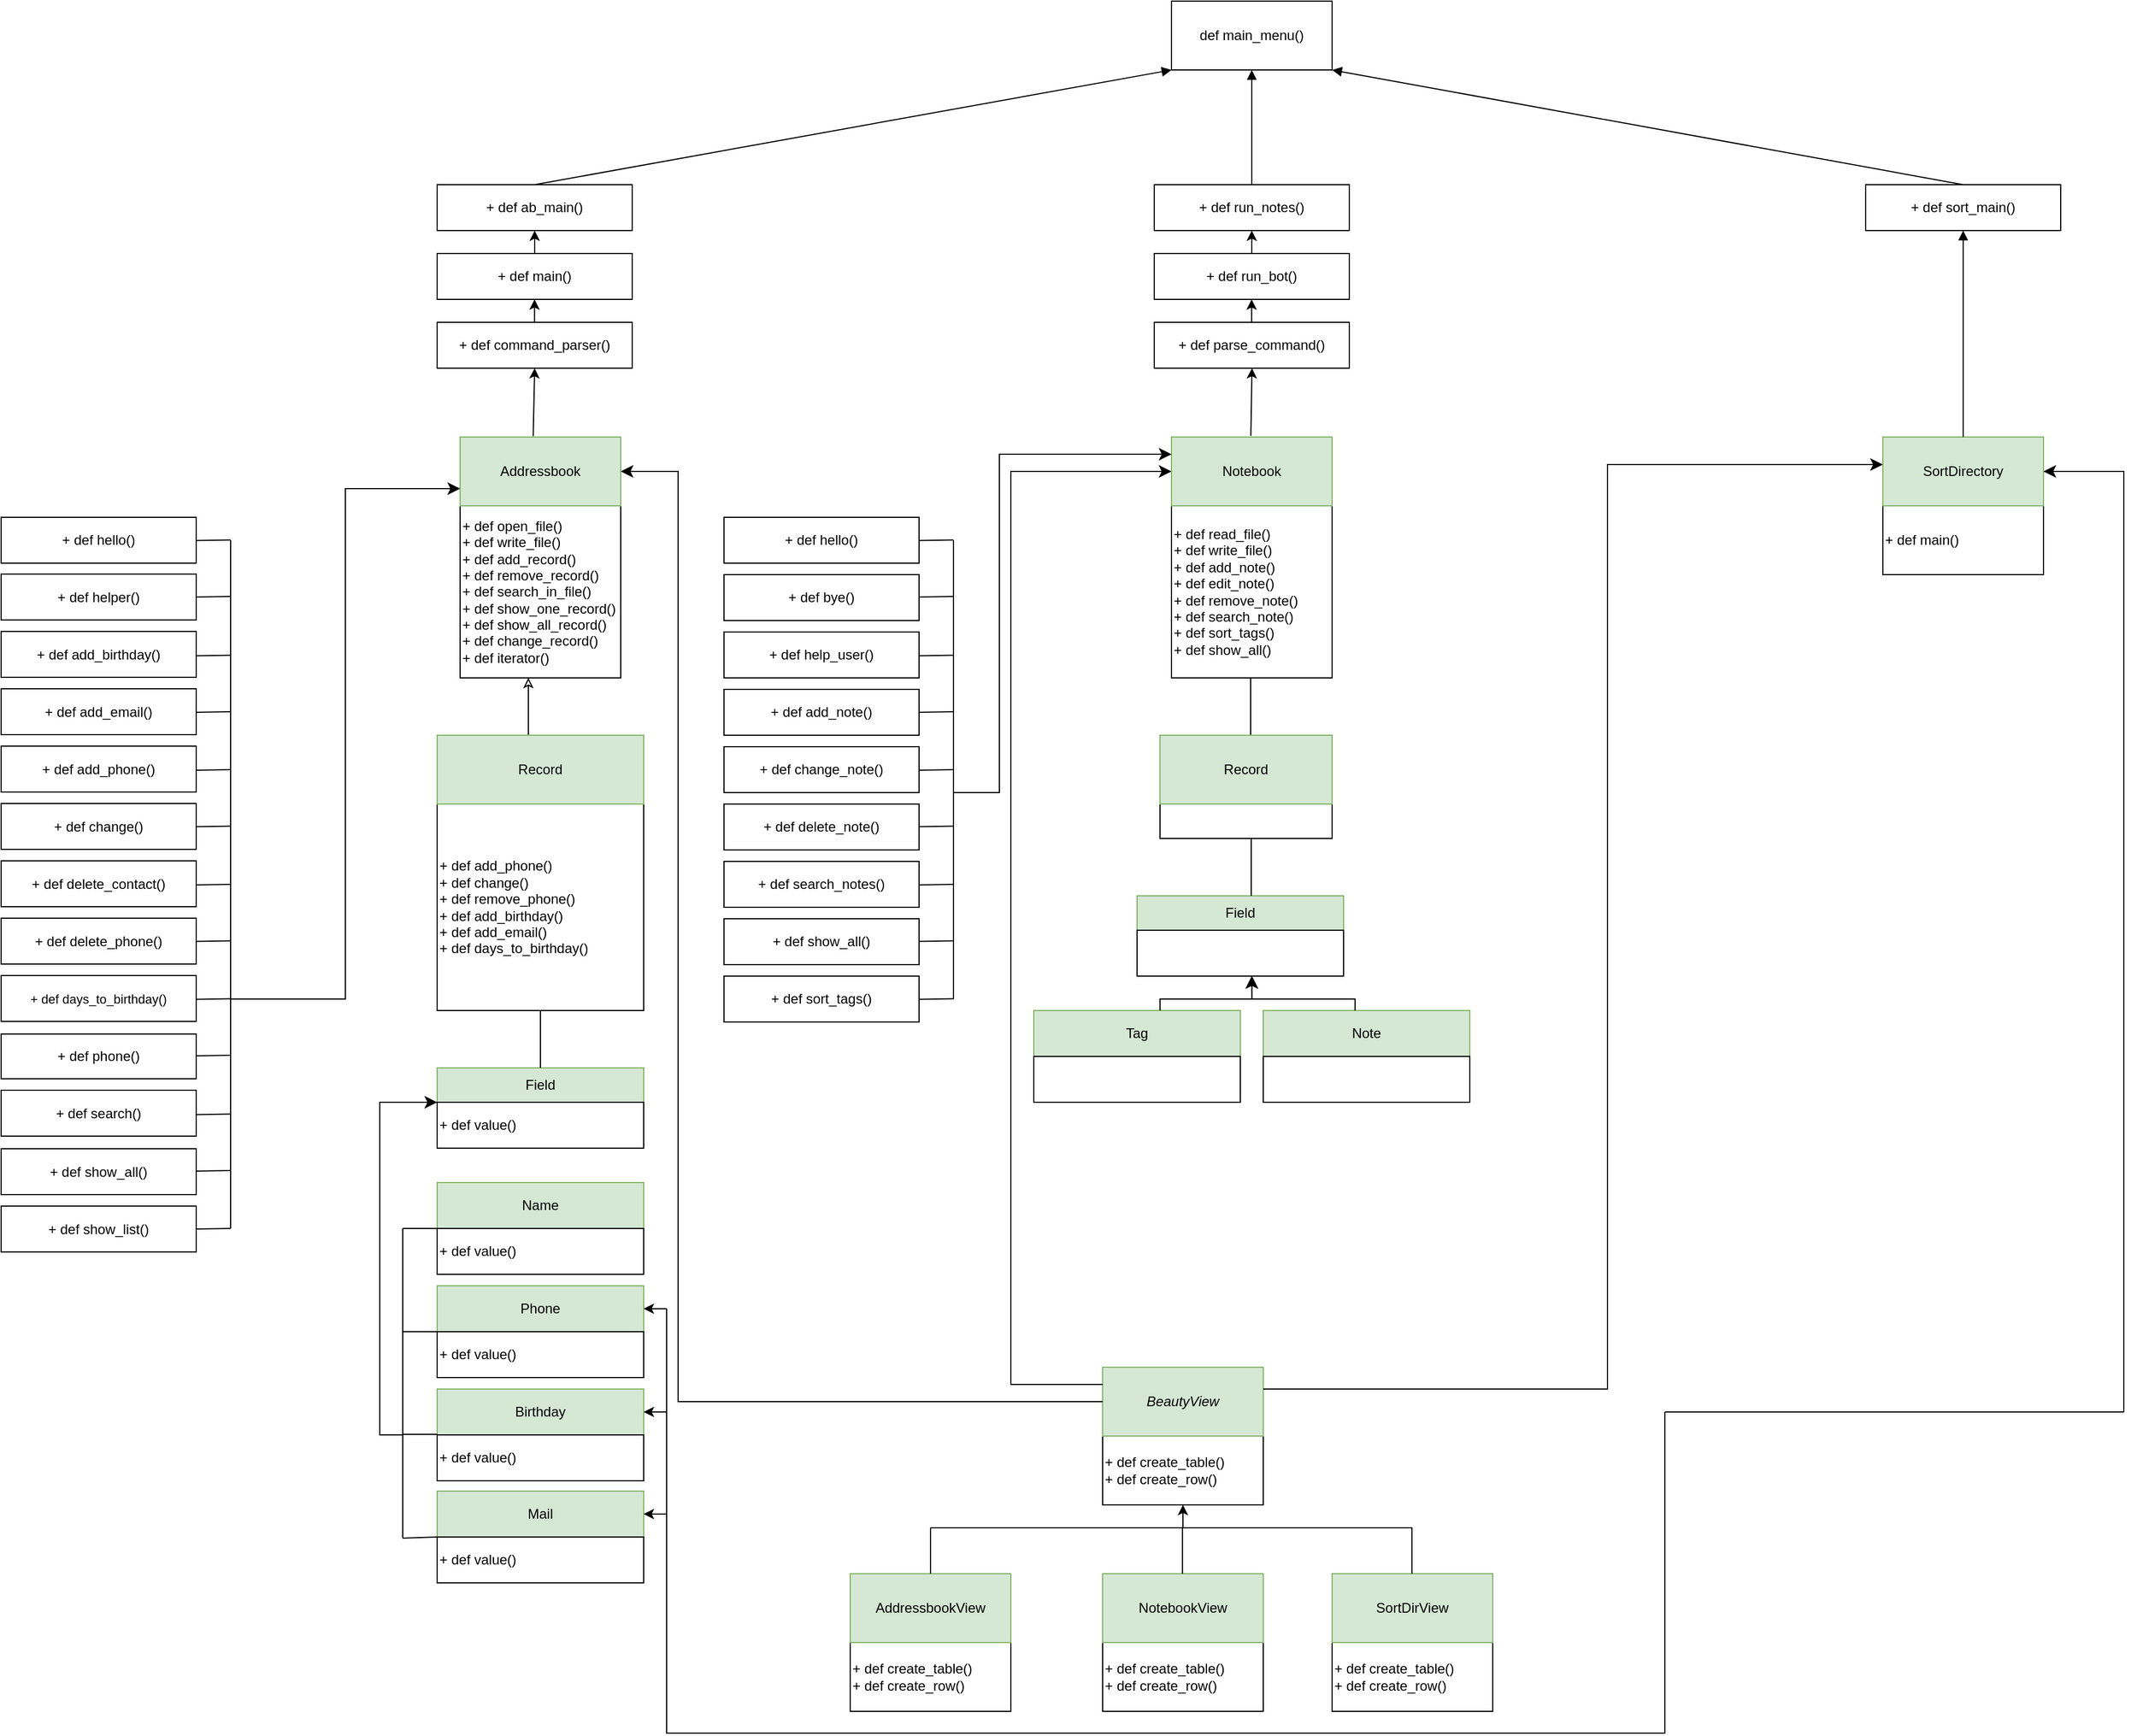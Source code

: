 <mxfile version="20.8.20" type="device"><diagram name="Сторінка-1" id="fbPflJ43z8gaHP_00teh"><mxGraphModel dx="3404" dy="2137" grid="1" gridSize="10" guides="1" tooltips="1" connect="1" arrows="1" fold="1" page="1" pageScale="1" pageWidth="827" pageHeight="1169" math="0" shadow="0"><root><mxCell id="0"/><mxCell id="1" parent="0"/><mxCell id="lOvXd4UFA6wlcub6Zu0B-2" value="+ def open_file()&lt;br&gt;+ def write_file()&lt;br&gt;+ def add_record()&lt;br&gt;+ def remove_record()&lt;br&gt;+ def search_in_file()&lt;br&gt;+ def show_one_record()&lt;br&gt;+ def show_all_record()&lt;br&gt;+ def change_record()&lt;br&gt;+ def iterator()" style="rounded=0;whiteSpace=wrap;html=1;align=left;" parent="1" vertex="1"><mxGeometry x="-620" y="-360" width="140" height="150" as="geometry"/></mxCell><mxCell id="lOvXd4UFA6wlcub6Zu0B-3" value="Field" style="rounded=0;whiteSpace=wrap;html=1;fillColor=#d5e8d4;strokeColor=#82b366;" parent="1" vertex="1"><mxGeometry x="-640" y="130" width="180" height="30" as="geometry"/></mxCell><mxCell id="lOvXd4UFA6wlcub6Zu0B-4" value="+ def value()" style="rounded=0;whiteSpace=wrap;html=1;align=left;" parent="1" vertex="1"><mxGeometry x="-640" y="160" width="180" height="40" as="geometry"/></mxCell><mxCell id="lOvXd4UFA6wlcub6Zu0B-5" value="Name" style="whiteSpace=wrap;html=1;align=center;rounded=0;fillColor=#d5e8d4;strokeColor=#82b366;" parent="1" vertex="1"><mxGeometry x="-640" y="230" width="180" height="40" as="geometry"/></mxCell><mxCell id="lOvXd4UFA6wlcub6Zu0B-6" value="+ def value()" style="rounded=0;whiteSpace=wrap;html=1;align=left;" parent="1" vertex="1"><mxGeometry x="-640" y="270" width="180" height="40" as="geometry"/></mxCell><mxCell id="lOvXd4UFA6wlcub6Zu0B-8" value="Phone" style="whiteSpace=wrap;html=1;align=center;rounded=0;fillColor=#d5e8d4;strokeColor=#82b366;" parent="1" vertex="1"><mxGeometry x="-640" y="320" width="180" height="40" as="geometry"/></mxCell><mxCell id="lOvXd4UFA6wlcub6Zu0B-9" value="+ def value()" style="rounded=0;whiteSpace=wrap;html=1;align=left;" parent="1" vertex="1"><mxGeometry x="-640" y="360" width="180" height="40" as="geometry"/></mxCell><mxCell id="lOvXd4UFA6wlcub6Zu0B-13" value="" style="endArrow=classic;html=1;rounded=0;strokeColor=default;endFill=0;" parent="1" edge="1"><mxGeometry width="50" height="50" relative="1" as="geometry"><mxPoint x="-560.5" y="-160" as="sourcePoint"/><mxPoint x="-560.5" y="-210" as="targetPoint"/></mxGeometry></mxCell><mxCell id="lOvXd4UFA6wlcub6Zu0B-14" value="Record" style="rounded=0;whiteSpace=wrap;html=1;fillColor=#FFFF99;" parent="1" vertex="1"><mxGeometry x="-630" y="-160" width="150" height="60" as="geometry"/></mxCell><mxCell id="lOvXd4UFA6wlcub6Zu0B-15" value="+ def add_phone()&lt;br&gt;+ def change()&lt;br&gt;+ def remove_phone()&lt;br&gt;+ def add_birthday()&lt;br&gt;+ def add_email()&lt;br&gt;+ def days_to_birthday()" style="rounded=0;whiteSpace=wrap;html=1;align=left;" parent="1" vertex="1"><mxGeometry x="-640" y="-100" width="180" height="180" as="geometry"/></mxCell><mxCell id="lOvXd4UFA6wlcub6Zu0B-16" value="Birthday" style="whiteSpace=wrap;html=1;align=center;rounded=0;fillColor=#d5e8d4;strokeColor=#82b366;" parent="1" vertex="1"><mxGeometry x="-640" y="410" width="180" height="40" as="geometry"/></mxCell><mxCell id="lOvXd4UFA6wlcub6Zu0B-17" value="+ def value()" style="rounded=0;whiteSpace=wrap;html=1;align=left;" parent="1" vertex="1"><mxGeometry x="-640" y="450" width="180" height="40" as="geometry"/></mxCell><mxCell id="lOvXd4UFA6wlcub6Zu0B-20" value="Mail" style="whiteSpace=wrap;html=1;align=center;rounded=0;fillColor=#d5e8d4;strokeColor=#82b366;" parent="1" vertex="1"><mxGeometry x="-640" y="499" width="180" height="40" as="geometry"/></mxCell><mxCell id="lOvXd4UFA6wlcub6Zu0B-21" value="+ def value()" style="rounded=0;whiteSpace=wrap;html=1;align=left;" parent="1" vertex="1"><mxGeometry x="-640" y="539" width="180" height="40" as="geometry"/></mxCell><mxCell id="lOvXd4UFA6wlcub6Zu0B-30" value="" style="endArrow=none;html=1;rounded=0;strokeColor=default;entryX=0.5;entryY=1;entryDx=0;entryDy=0;exitX=0.5;exitY=0;exitDx=0;exitDy=0;exitPerimeter=0;" parent="1" source="lOvXd4UFA6wlcub6Zu0B-3" target="lOvXd4UFA6wlcub6Zu0B-15" edge="1"><mxGeometry width="50" height="50" relative="1" as="geometry"><mxPoint x="-560" y="130" as="sourcePoint"/><mxPoint x="-560" y="80" as="targetPoint"/></mxGeometry></mxCell><mxCell id="lOvXd4UFA6wlcub6Zu0B-31" value="Notebook" style="rounded=0;whiteSpace=wrap;html=1;fillColor=#FFFF99;" parent="1" vertex="1"><mxGeometry y="-420" width="140" height="60" as="geometry"/></mxCell><mxCell id="lOvXd4UFA6wlcub6Zu0B-32" value="+ def read_file()&lt;br&gt;+ def write_file()&lt;br&gt;+ def add_note()&lt;br&gt;+ def edit_note()&lt;br&gt;+ def remove_note()&lt;br&gt;+ def search_note()&lt;br&gt;+ def sort_tags()&lt;br&gt;+ def show_all()" style="rounded=0;whiteSpace=wrap;html=1;align=left;" parent="1" vertex="1"><mxGeometry y="-360" width="140" height="150" as="geometry"/></mxCell><mxCell id="lOvXd4UFA6wlcub6Zu0B-33" value="Field" style="rounded=0;whiteSpace=wrap;html=1;fillColor=#d5e8d4;strokeColor=#82b366;" parent="1" vertex="1"><mxGeometry x="-30" y="-20" width="180" height="30" as="geometry"/></mxCell><mxCell id="lOvXd4UFA6wlcub6Zu0B-34" value="" style="rounded=0;whiteSpace=wrap;html=1;align=left;" parent="1" vertex="1"><mxGeometry x="-30" y="10" width="180" height="40" as="geometry"/></mxCell><mxCell id="lOvXd4UFA6wlcub6Zu0B-35" value="Tag" style="whiteSpace=wrap;html=1;align=center;rounded=0;fillColor=#d5e8d4;strokeColor=#82b366;" parent="1" vertex="1"><mxGeometry x="-120" y="80" width="180" height="40" as="geometry"/></mxCell><mxCell id="lOvXd4UFA6wlcub6Zu0B-36" value="" style="rounded=0;whiteSpace=wrap;html=1;align=left;" parent="1" vertex="1"><mxGeometry x="-120" y="120" width="180" height="40" as="geometry"/></mxCell><mxCell id="lOvXd4UFA6wlcub6Zu0B-37" value="Note" style="whiteSpace=wrap;html=1;align=center;rounded=0;fillColor=#d5e8d4;strokeColor=#82b366;" parent="1" vertex="1"><mxGeometry x="80" y="80" width="180" height="40" as="geometry"/></mxCell><mxCell id="lOvXd4UFA6wlcub6Zu0B-38" value="" style="rounded=0;whiteSpace=wrap;html=1;align=left;" parent="1" vertex="1"><mxGeometry x="80" y="120" width="180" height="40" as="geometry"/></mxCell><mxCell id="lOvXd4UFA6wlcub6Zu0B-39" value="" style="endArrow=none;html=1;rounded=0;strokeColor=default;" parent="1" edge="1"><mxGeometry width="50" height="50" relative="1" as="geometry"><mxPoint x="69" y="-160" as="sourcePoint"/><mxPoint x="69" y="-210" as="targetPoint"/></mxGeometry></mxCell><mxCell id="lOvXd4UFA6wlcub6Zu0B-40" value="Record" style="rounded=0;whiteSpace=wrap;html=1;fillColor=#FFFF99;" parent="1" vertex="1"><mxGeometry x="-10" y="-160" width="150" height="60" as="geometry"/></mxCell><mxCell id="lOvXd4UFA6wlcub6Zu0B-41" value="" style="rounded=0;whiteSpace=wrap;html=1;align=left;" parent="1" vertex="1"><mxGeometry x="-10" y="-100" width="150" height="30" as="geometry"/></mxCell><mxCell id="lOvXd4UFA6wlcub6Zu0B-53" value="" style="endArrow=none;html=1;rounded=0;strokeColor=default;" parent="1" edge="1"><mxGeometry width="50" height="50" relative="1" as="geometry"><mxPoint x="69.5" y="-20" as="sourcePoint"/><mxPoint x="69.5" y="-70" as="targetPoint"/></mxGeometry></mxCell><mxCell id="AUsdG49h1AJNqMzmpS4j-1" value="SortDirectory" style="rounded=0;whiteSpace=wrap;html=1;fillColor=#FFFF99;" parent="1" vertex="1"><mxGeometry x="620" y="-420" width="140" height="60" as="geometry"/></mxCell><mxCell id="AUsdG49h1AJNqMzmpS4j-2" value="+ def main()" style="rounded=0;whiteSpace=wrap;html=1;align=left;" parent="1" vertex="1"><mxGeometry x="620" y="-360" width="140" height="60" as="geometry"/></mxCell><mxCell id="AUsdG49h1AJNqMzmpS4j-16" value="" style="endArrow=none;html=1;rounded=0;strokeColor=default;" parent="1" edge="1"><mxGeometry width="50" height="50" relative="1" as="geometry"><mxPoint x="-670" y="160" as="sourcePoint"/><mxPoint x="-640" y="160" as="targetPoint"/></mxGeometry></mxCell><mxCell id="AUsdG49h1AJNqMzmpS4j-17" value="" style="endArrow=none;html=1;rounded=0;strokeColor=default;" parent="1" edge="1"><mxGeometry width="50" height="50" relative="1" as="geometry"><mxPoint x="-670" y="270" as="sourcePoint"/><mxPoint x="-640" y="270" as="targetPoint"/></mxGeometry></mxCell><mxCell id="AUsdG49h1AJNqMzmpS4j-18" value="" style="endArrow=none;html=1;rounded=0;strokeColor=default;" parent="1" edge="1"><mxGeometry width="50" height="50" relative="1" as="geometry"><mxPoint x="-670" y="360" as="sourcePoint"/><mxPoint x="-640" y="360" as="targetPoint"/></mxGeometry></mxCell><mxCell id="AUsdG49h1AJNqMzmpS4j-19" value="" style="endArrow=none;html=1;rounded=0;strokeColor=default;" parent="1" edge="1"><mxGeometry width="50" height="50" relative="1" as="geometry"><mxPoint x="-670" y="449.49" as="sourcePoint"/><mxPoint x="-640" y="449.49" as="targetPoint"/></mxGeometry></mxCell><mxCell id="AUsdG49h1AJNqMzmpS4j-21" value="" style="endArrow=none;html=1;rounded=0;strokeColor=default;entryX=0;entryY=0;entryDx=0;entryDy=0;" parent="1" edge="1" target="lOvXd4UFA6wlcub6Zu0B-21"><mxGeometry width="50" height="50" relative="1" as="geometry"><mxPoint x="-670" y="540" as="sourcePoint"/><mxPoint x="-640" y="628.49" as="targetPoint"/></mxGeometry></mxCell><mxCell id="AUsdG49h1AJNqMzmpS4j-23" value="" style="edgeStyle=elbowEdgeStyle;elbow=horizontal;endArrow=classic;html=1;curved=0;rounded=0;endSize=8;startSize=8;strokeColor=default;" parent="1" edge="1"><mxGeometry width="50" height="50" relative="1" as="geometry"><mxPoint x="-670" y="450" as="sourcePoint"/><mxPoint x="-640" y="160" as="targetPoint"/><Array as="points"><mxPoint x="-690" y="280"/></Array></mxGeometry></mxCell><mxCell id="AUsdG49h1AJNqMzmpS4j-24" value="" style="edgeStyle=elbowEdgeStyle;elbow=vertical;endArrow=classic;html=1;curved=0;rounded=0;endSize=8;startSize=8;strokeColor=default;entryX=0.556;entryY=0.995;entryDx=0;entryDy=0;entryPerimeter=0;" parent="1" target="lOvXd4UFA6wlcub6Zu0B-34" edge="1"><mxGeometry width="50" height="50" relative="1" as="geometry"><mxPoint x="-10" y="80" as="sourcePoint"/><mxPoint x="65" y="50" as="targetPoint"/><Array as="points"><mxPoint x="20" y="70"/></Array></mxGeometry></mxCell><mxCell id="AUsdG49h1AJNqMzmpS4j-26" value="" style="edgeStyle=elbowEdgeStyle;elbow=vertical;endArrow=classic;html=1;curved=0;rounded=0;endSize=8;startSize=8;strokeColor=default;entryX=0.556;entryY=1;entryDx=0;entryDy=0;entryPerimeter=0;" parent="1" target="lOvXd4UFA6wlcub6Zu0B-34" edge="1"><mxGeometry width="50" height="50" relative="1" as="geometry"><mxPoint x="160" y="80" as="sourcePoint"/><mxPoint x="70" y="60" as="targetPoint"/><Array as="points"><mxPoint x="24" y="70"/></Array></mxGeometry></mxCell><mxCell id="VB_nqWDJQI1u2BIPwfFO-1" value="def main_menu()" style="rounded=0;whiteSpace=wrap;html=1;" parent="1" vertex="1"><mxGeometry y="-800" width="140" height="60" as="geometry"/></mxCell><mxCell id="VB_nqWDJQI1u2BIPwfFO-35" value="Addressbook" style="rounded=0;whiteSpace=wrap;html=1;fillColor=#d5e8d4;strokeColor=#82b366;" parent="1" vertex="1"><mxGeometry x="-620" y="-420" width="140" height="60" as="geometry"/></mxCell><mxCell id="VB_nqWDJQI1u2BIPwfFO-36" value="Notebook" style="rounded=0;whiteSpace=wrap;html=1;fillColor=#d5e8d4;strokeColor=#82b366;" parent="1" vertex="1"><mxGeometry y="-420" width="140" height="60" as="geometry"/></mxCell><mxCell id="VB_nqWDJQI1u2BIPwfFO-37" value="SortDirectory" style="rounded=0;whiteSpace=wrap;html=1;fillColor=#d5e8d4;strokeColor=#82b366;" parent="1" vertex="1"><mxGeometry x="620" y="-420" width="140" height="60" as="geometry"/></mxCell><mxCell id="VB_nqWDJQI1u2BIPwfFO-38" value="Record" style="rounded=0;whiteSpace=wrap;html=1;fillColor=#d5e8d4;strokeColor=#82b366;" parent="1" vertex="1"><mxGeometry x="-10" y="-160" width="150" height="60" as="geometry"/></mxCell><mxCell id="VB_nqWDJQI1u2BIPwfFO-39" value="Record" style="rounded=0;whiteSpace=wrap;html=1;fillColor=#d5e8d4;strokeColor=#82b366;" parent="1" vertex="1"><mxGeometry x="-640" y="-160" width="180" height="60" as="geometry"/></mxCell><mxCell id="VB_nqWDJQI1u2BIPwfFO-41" value="+ def hello()" style="rounded=0;whiteSpace=wrap;html=1;fillColor=#FFFFFF;" parent="1" vertex="1"><mxGeometry x="-1020" y="-350" width="170" height="40" as="geometry"/></mxCell><mxCell id="VB_nqWDJQI1u2BIPwfFO-43" value="+ def helper()" style="rounded=0;whiteSpace=wrap;html=1;fillColor=#FFFFFF;" parent="1" vertex="1"><mxGeometry x="-1020" y="-300.5" width="170" height="40" as="geometry"/></mxCell><mxCell id="VB_nqWDJQI1u2BIPwfFO-44" value="+ def add_birthday()" style="rounded=0;whiteSpace=wrap;html=1;fillColor=#FFFFFF;" parent="1" vertex="1"><mxGeometry x="-1020" y="-250.5" width="170" height="40" as="geometry"/></mxCell><mxCell id="VB_nqWDJQI1u2BIPwfFO-45" value="+ def add_email()" style="rounded=0;whiteSpace=wrap;html=1;fillColor=#FFFFFF;" parent="1" vertex="1"><mxGeometry x="-1020" y="-200.5" width="170" height="40" as="geometry"/></mxCell><mxCell id="VB_nqWDJQI1u2BIPwfFO-48" value="+ def add_phone()" style="rounded=0;whiteSpace=wrap;html=1;fillColor=#FFFFFF;" parent="1" vertex="1"><mxGeometry x="-1020" y="-150.5" width="170" height="40" as="geometry"/></mxCell><mxCell id="VB_nqWDJQI1u2BIPwfFO-49" value="+ def change()" style="rounded=0;whiteSpace=wrap;html=1;fillColor=#FFFFFF;" parent="1" vertex="1"><mxGeometry x="-1020" y="-100.5" width="170" height="40" as="geometry"/></mxCell><mxCell id="VB_nqWDJQI1u2BIPwfFO-54" value="+ def delete_contact()" style="rounded=0;whiteSpace=wrap;html=1;fillColor=#FFFFFF;" parent="1" vertex="1"><mxGeometry x="-1020" y="-50.5" width="170" height="40" as="geometry"/></mxCell><mxCell id="VB_nqWDJQI1u2BIPwfFO-55" value="+ def delete_phone()" style="rounded=0;whiteSpace=wrap;html=1;fillColor=#FFFFFF;" parent="1" vertex="1"><mxGeometry x="-1020" y="-0.5" width="170" height="40" as="geometry"/></mxCell><mxCell id="VB_nqWDJQI1u2BIPwfFO-56" value="&lt;font style=&quot;font-size: 11px;&quot;&gt;+ def days_to_birthday()&lt;/font&gt;" style="rounded=0;whiteSpace=wrap;html=1;fillColor=#FFFFFF;" parent="1" vertex="1"><mxGeometry x="-1020" y="49.5" width="170" height="40" as="geometry"/></mxCell><mxCell id="VB_nqWDJQI1u2BIPwfFO-57" value="+ def phone()" style="rounded=0;whiteSpace=wrap;html=1;fillColor=#FFFFFF;" parent="1" vertex="1"><mxGeometry x="-1020" y="100.5" width="170" height="39" as="geometry"/></mxCell><mxCell id="VB_nqWDJQI1u2BIPwfFO-58" value="+ def search()" style="rounded=0;whiteSpace=wrap;html=1;fillColor=#FFFFFF;" parent="1" vertex="1"><mxGeometry x="-1020" y="149.5" width="170" height="40" as="geometry"/></mxCell><mxCell id="VB_nqWDJQI1u2BIPwfFO-59" value="+ def show_all()" style="rounded=0;whiteSpace=wrap;html=1;fillColor=#FFFFFF;" parent="1" vertex="1"><mxGeometry x="-1020" y="200.5" width="170" height="40" as="geometry"/></mxCell><mxCell id="VB_nqWDJQI1u2BIPwfFO-60" value="+ def show_list()" style="rounded=0;whiteSpace=wrap;html=1;fillColor=#FFFFFF;" parent="1" vertex="1"><mxGeometry x="-1020" y="250.5" width="170" height="40" as="geometry"/></mxCell><mxCell id="VB_nqWDJQI1u2BIPwfFO-62" value="+ def command_parser()" style="rounded=0;whiteSpace=wrap;html=1;fillColor=#FFFFFF;" parent="1" vertex="1"><mxGeometry x="-640" y="-520" width="170" height="40" as="geometry"/></mxCell><mxCell id="VB_nqWDJQI1u2BIPwfFO-63" value="+ def main()" style="rounded=0;whiteSpace=wrap;html=1;fillColor=#FFFFFF;" parent="1" vertex="1"><mxGeometry x="-640" y="-580" width="170" height="40" as="geometry"/></mxCell><mxCell id="VB_nqWDJQI1u2BIPwfFO-64" value="+ def ab_main()" style="rounded=0;whiteSpace=wrap;html=1;fillColor=#FFFFFF;" parent="1" vertex="1"><mxGeometry x="-640" y="-640" width="170" height="40" as="geometry"/></mxCell><mxCell id="VB_nqWDJQI1u2BIPwfFO-85" value="" style="endArrow=classic;html=1;rounded=0;entryX=0.5;entryY=1;entryDx=0;entryDy=0;" parent="1" source="VB_nqWDJQI1u2BIPwfFO-63" target="VB_nqWDJQI1u2BIPwfFO-64" edge="1"><mxGeometry width="50" height="50" relative="1" as="geometry"><mxPoint x="-420" y="-360" as="sourcePoint"/><mxPoint x="-370" y="-410" as="targetPoint"/></mxGeometry></mxCell><mxCell id="VB_nqWDJQI1u2BIPwfFO-86" value="" style="endArrow=classic;html=1;rounded=0;entryX=0.5;entryY=1;entryDx=0;entryDy=0;" parent="1" edge="1"><mxGeometry width="50" height="50" relative="1" as="geometry"><mxPoint x="-555.13" y="-520" as="sourcePoint"/><mxPoint x="-555.13" y="-540" as="targetPoint"/></mxGeometry></mxCell><mxCell id="VB_nqWDJQI1u2BIPwfFO-89" value="" style="endArrow=classic;html=1;rounded=0;entryX=0.5;entryY=1;entryDx=0;entryDy=0;exitX=0.455;exitY=-0.013;exitDx=0;exitDy=0;exitPerimeter=0;" parent="1" source="VB_nqWDJQI1u2BIPwfFO-35" target="VB_nqWDJQI1u2BIPwfFO-62" edge="1"><mxGeometry width="50" height="50" relative="1" as="geometry"><mxPoint x="-700" y="-300" as="sourcePoint"/><mxPoint x="-650" y="-350" as="targetPoint"/></mxGeometry></mxCell><mxCell id="VB_nqWDJQI1u2BIPwfFO-92" value="" style="endArrow=none;html=1;rounded=0;endFill=0;" parent="1" edge="1"><mxGeometry width="50" height="50" relative="1" as="geometry"><mxPoint x="-850" y="270.45" as="sourcePoint"/><mxPoint x="-820" y="269.95" as="targetPoint"/></mxGeometry></mxCell><mxCell id="VB_nqWDJQI1u2BIPwfFO-93" value="" style="endArrow=none;html=1;rounded=0;endFill=0;" parent="1" edge="1"><mxGeometry width="50" height="50" relative="1" as="geometry"><mxPoint x="-850" y="219.94" as="sourcePoint"/><mxPoint x="-820" y="219.44" as="targetPoint"/></mxGeometry></mxCell><mxCell id="VB_nqWDJQI1u2BIPwfFO-94" value="" style="endArrow=none;html=1;rounded=0;endFill=0;" parent="1" edge="1"><mxGeometry width="50" height="50" relative="1" as="geometry"><mxPoint x="-850" y="170.7" as="sourcePoint"/><mxPoint x="-820" y="170.2" as="targetPoint"/></mxGeometry></mxCell><mxCell id="VB_nqWDJQI1u2BIPwfFO-95" value="" style="endArrow=none;html=1;rounded=0;endFill=0;" parent="1" edge="1"><mxGeometry width="50" height="50" relative="1" as="geometry"><mxPoint x="-850" y="119.44" as="sourcePoint"/><mxPoint x="-820" y="118.94" as="targetPoint"/></mxGeometry></mxCell><mxCell id="VB_nqWDJQI1u2BIPwfFO-96" value="" style="endArrow=none;html=1;rounded=0;endFill=0;" parent="1" edge="1"><mxGeometry width="50" height="50" relative="1" as="geometry"><mxPoint x="-850" y="70.2" as="sourcePoint"/><mxPoint x="-820" y="69.7" as="targetPoint"/></mxGeometry></mxCell><mxCell id="VB_nqWDJQI1u2BIPwfFO-97" value="" style="endArrow=none;html=1;rounded=0;endFill=0;" parent="1" edge="1"><mxGeometry width="50" height="50" relative="1" as="geometry"><mxPoint x="-850" y="19.69" as="sourcePoint"/><mxPoint x="-820" y="19.19" as="targetPoint"/></mxGeometry></mxCell><mxCell id="VB_nqWDJQI1u2BIPwfFO-98" value="" style="endArrow=none;html=1;rounded=0;endFill=0;" parent="1" edge="1"><mxGeometry width="50" height="50" relative="1" as="geometry"><mxPoint x="-850" y="-29.55" as="sourcePoint"/><mxPoint x="-820" y="-30.05" as="targetPoint"/></mxGeometry></mxCell><mxCell id="VB_nqWDJQI1u2BIPwfFO-99" value="" style="endArrow=none;html=1;rounded=0;endFill=0;" parent="1" edge="1"><mxGeometry width="50" height="50" relative="1" as="geometry"><mxPoint x="-850" y="-80.31" as="sourcePoint"/><mxPoint x="-820" y="-80.81" as="targetPoint"/></mxGeometry></mxCell><mxCell id="VB_nqWDJQI1u2BIPwfFO-100" value="" style="endArrow=none;html=1;rounded=0;endFill=0;" parent="1" edge="1"><mxGeometry width="50" height="50" relative="1" as="geometry"><mxPoint x="-850" y="-129.55" as="sourcePoint"/><mxPoint x="-820" y="-130.05" as="targetPoint"/></mxGeometry></mxCell><mxCell id="VB_nqWDJQI1u2BIPwfFO-101" value="" style="endArrow=none;html=1;rounded=0;endFill=0;" parent="1" edge="1"><mxGeometry width="50" height="50" relative="1" as="geometry"><mxPoint x="-850" y="-180.06" as="sourcePoint"/><mxPoint x="-820" y="-180.56" as="targetPoint"/></mxGeometry></mxCell><mxCell id="VB_nqWDJQI1u2BIPwfFO-102" value="" style="endArrow=none;html=1;rounded=0;endFill=0;" parent="1" edge="1"><mxGeometry width="50" height="50" relative="1" as="geometry"><mxPoint x="-850" y="-229.3" as="sourcePoint"/><mxPoint x="-820" y="-229.8" as="targetPoint"/></mxGeometry></mxCell><mxCell id="VB_nqWDJQI1u2BIPwfFO-103" value="" style="endArrow=none;html=1;rounded=0;endFill=0;" parent="1" edge="1"><mxGeometry width="50" height="50" relative="1" as="geometry"><mxPoint x="-850" y="-280.56" as="sourcePoint"/><mxPoint x="-820" y="-281.06" as="targetPoint"/></mxGeometry></mxCell><mxCell id="VB_nqWDJQI1u2BIPwfFO-104" value="" style="endArrow=none;html=1;rounded=0;endFill=0;" parent="1" edge="1"><mxGeometry width="50" height="50" relative="1" as="geometry"><mxPoint x="-850" y="-329.8" as="sourcePoint"/><mxPoint x="-820" y="-330.3" as="targetPoint"/></mxGeometry></mxCell><mxCell id="VB_nqWDJQI1u2BIPwfFO-112" value="" style="edgeStyle=elbowEdgeStyle;elbow=horizontal;endArrow=classic;html=1;curved=0;rounded=0;endSize=8;startSize=8;entryX=0;entryY=0.75;entryDx=0;entryDy=0;" parent="1" target="VB_nqWDJQI1u2BIPwfFO-35" edge="1"><mxGeometry width="50" height="50" relative="1" as="geometry"><mxPoint x="-820" y="70" as="sourcePoint"/><mxPoint x="-690" y="-180" as="targetPoint"/></mxGeometry></mxCell><mxCell id="VB_nqWDJQI1u2BIPwfFO-114" value="" style="endArrow=block;html=1;rounded=0;entryX=0;entryY=1;entryDx=0;entryDy=0;exitX=0.5;exitY=0;exitDx=0;exitDy=0;endFill=1;" parent="1" source="VB_nqWDJQI1u2BIPwfFO-64" target="VB_nqWDJQI1u2BIPwfFO-1" edge="1"><mxGeometry width="50" height="50" relative="1" as="geometry"><mxPoint x="-800" y="-530" as="sourcePoint"/><mxPoint x="-750" y="-580" as="targetPoint"/></mxGeometry></mxCell><mxCell id="VB_nqWDJQI1u2BIPwfFO-115" value="+ def parse_command()" style="rounded=0;whiteSpace=wrap;html=1;fillColor=#FFFFFF;" parent="1" vertex="1"><mxGeometry x="-15" y="-520" width="170" height="40" as="geometry"/></mxCell><mxCell id="VB_nqWDJQI1u2BIPwfFO-116" value="+ def run_bot()" style="rounded=0;whiteSpace=wrap;html=1;fillColor=#FFFFFF;" parent="1" vertex="1"><mxGeometry x="-15" y="-580" width="170" height="40" as="geometry"/></mxCell><mxCell id="VB_nqWDJQI1u2BIPwfFO-117" value="+ def run_notes()" style="rounded=0;whiteSpace=wrap;html=1;fillColor=#FFFFFF;" parent="1" vertex="1"><mxGeometry x="-15" y="-640" width="170" height="40" as="geometry"/></mxCell><mxCell id="VB_nqWDJQI1u2BIPwfFO-118" value="" style="endArrow=classic;html=1;rounded=0;entryX=0.5;entryY=1;entryDx=0;entryDy=0;" parent="1" source="VB_nqWDJQI1u2BIPwfFO-116" target="VB_nqWDJQI1u2BIPwfFO-117" edge="1"><mxGeometry width="50" height="50" relative="1" as="geometry"><mxPoint x="205" y="-360" as="sourcePoint"/><mxPoint x="255" y="-410" as="targetPoint"/></mxGeometry></mxCell><mxCell id="VB_nqWDJQI1u2BIPwfFO-119" value="" style="endArrow=classic;html=1;rounded=0;entryX=0.5;entryY=1;entryDx=0;entryDy=0;" parent="1" edge="1"><mxGeometry width="50" height="50" relative="1" as="geometry"><mxPoint x="69.87" y="-520" as="sourcePoint"/><mxPoint x="69.87" y="-540" as="targetPoint"/></mxGeometry></mxCell><mxCell id="VB_nqWDJQI1u2BIPwfFO-120" value="" style="endArrow=classic;html=1;rounded=0;entryX=0.5;entryY=1;entryDx=0;entryDy=0;exitX=0.455;exitY=-0.013;exitDx=0;exitDy=0;exitPerimeter=0;" parent="1" edge="1"><mxGeometry width="50" height="50" relative="1" as="geometry"><mxPoint x="69.17" y="-421" as="sourcePoint"/><mxPoint x="70.17" y="-480" as="targetPoint"/></mxGeometry></mxCell><mxCell id="VB_nqWDJQI1u2BIPwfFO-121" value="+ def hello()" style="rounded=0;whiteSpace=wrap;html=1;fillColor=#FFFFFF;" parent="1" vertex="1"><mxGeometry x="-390" y="-350" width="170" height="40" as="geometry"/></mxCell><mxCell id="VB_nqWDJQI1u2BIPwfFO-122" value="+ def bye()" style="rounded=0;whiteSpace=wrap;html=1;fillColor=#FFFFFF;" parent="1" vertex="1"><mxGeometry x="-390" y="-300" width="170" height="40" as="geometry"/></mxCell><mxCell id="VB_nqWDJQI1u2BIPwfFO-123" value="+ def help_user()" style="rounded=0;whiteSpace=wrap;html=1;fillColor=#FFFFFF;" parent="1" vertex="1"><mxGeometry x="-390" y="-250" width="170" height="40" as="geometry"/></mxCell><mxCell id="VB_nqWDJQI1u2BIPwfFO-124" value="+ def add_note()" style="rounded=0;whiteSpace=wrap;html=1;fillColor=#FFFFFF;" parent="1" vertex="1"><mxGeometry x="-390" y="-200" width="170" height="40" as="geometry"/></mxCell><mxCell id="VB_nqWDJQI1u2BIPwfFO-125" value="+ def change_note()" style="rounded=0;whiteSpace=wrap;html=1;fillColor=#FFFFFF;" parent="1" vertex="1"><mxGeometry x="-390" y="-150" width="170" height="40" as="geometry"/></mxCell><mxCell id="VB_nqWDJQI1u2BIPwfFO-126" value="+ def delete_note()" style="rounded=0;whiteSpace=wrap;html=1;fillColor=#FFFFFF;" parent="1" vertex="1"><mxGeometry x="-390" y="-100" width="170" height="40" as="geometry"/></mxCell><mxCell id="VB_nqWDJQI1u2BIPwfFO-127" value="+ def search_notes()" style="rounded=0;whiteSpace=wrap;html=1;fillColor=#FFFFFF;" parent="1" vertex="1"><mxGeometry x="-390" y="-50" width="170" height="40" as="geometry"/></mxCell><mxCell id="VB_nqWDJQI1u2BIPwfFO-128" value="+ def show_all()" style="rounded=0;whiteSpace=wrap;html=1;fillColor=#FFFFFF;" parent="1" vertex="1"><mxGeometry x="-390" width="170" height="40" as="geometry"/></mxCell><mxCell id="VB_nqWDJQI1u2BIPwfFO-129" value="+ def sort_tags()" style="rounded=0;whiteSpace=wrap;html=1;fillColor=#FFFFFF;" parent="1" vertex="1"><mxGeometry x="-390" y="50" width="170" height="40" as="geometry"/></mxCell><mxCell id="VB_nqWDJQI1u2BIPwfFO-147" value="" style="endArrow=none;html=1;rounded=0;endFill=0;" parent="1" edge="1"><mxGeometry width="50" height="50" relative="1" as="geometry"><mxPoint x="-220" y="70.2" as="sourcePoint"/><mxPoint x="-190" y="69.7" as="targetPoint"/></mxGeometry></mxCell><mxCell id="VB_nqWDJQI1u2BIPwfFO-148" value="" style="endArrow=none;html=1;rounded=0;endFill=0;" parent="1" edge="1"><mxGeometry width="50" height="50" relative="1" as="geometry"><mxPoint x="-220" y="19.69" as="sourcePoint"/><mxPoint x="-190" y="19.19" as="targetPoint"/></mxGeometry></mxCell><mxCell id="VB_nqWDJQI1u2BIPwfFO-149" value="" style="endArrow=none;html=1;rounded=0;endFill=0;" parent="1" edge="1"><mxGeometry width="50" height="50" relative="1" as="geometry"><mxPoint x="-220" y="-29.55" as="sourcePoint"/><mxPoint x="-190" y="-30.05" as="targetPoint"/></mxGeometry></mxCell><mxCell id="VB_nqWDJQI1u2BIPwfFO-150" value="" style="endArrow=none;html=1;rounded=0;endFill=0;" parent="1" edge="1"><mxGeometry width="50" height="50" relative="1" as="geometry"><mxPoint x="-220" y="-80.31" as="sourcePoint"/><mxPoint x="-190" y="-80.81" as="targetPoint"/></mxGeometry></mxCell><mxCell id="VB_nqWDJQI1u2BIPwfFO-151" value="" style="endArrow=none;html=1;rounded=0;endFill=0;" parent="1" edge="1"><mxGeometry width="50" height="50" relative="1" as="geometry"><mxPoint x="-220" y="-129.55" as="sourcePoint"/><mxPoint x="-190" y="-130.05" as="targetPoint"/></mxGeometry></mxCell><mxCell id="VB_nqWDJQI1u2BIPwfFO-152" value="" style="endArrow=none;html=1;rounded=0;endFill=0;" parent="1" edge="1"><mxGeometry width="50" height="50" relative="1" as="geometry"><mxPoint x="-220" y="-180.06" as="sourcePoint"/><mxPoint x="-190" y="-180.56" as="targetPoint"/></mxGeometry></mxCell><mxCell id="VB_nqWDJQI1u2BIPwfFO-153" value="" style="endArrow=none;html=1;rounded=0;endFill=0;" parent="1" edge="1"><mxGeometry width="50" height="50" relative="1" as="geometry"><mxPoint x="-220" y="-229.3" as="sourcePoint"/><mxPoint x="-190" y="-229.8" as="targetPoint"/></mxGeometry></mxCell><mxCell id="VB_nqWDJQI1u2BIPwfFO-154" value="" style="endArrow=none;html=1;rounded=0;endFill=0;" parent="1" edge="1"><mxGeometry width="50" height="50" relative="1" as="geometry"><mxPoint x="-220" y="-280.56" as="sourcePoint"/><mxPoint x="-190" y="-281.06" as="targetPoint"/></mxGeometry></mxCell><mxCell id="VB_nqWDJQI1u2BIPwfFO-155" value="" style="endArrow=none;html=1;rounded=0;endFill=0;" parent="1" edge="1"><mxGeometry width="50" height="50" relative="1" as="geometry"><mxPoint x="-220" y="-329.8" as="sourcePoint"/><mxPoint x="-190" y="-330.3" as="targetPoint"/></mxGeometry></mxCell><mxCell id="VB_nqWDJQI1u2BIPwfFO-161" value="" style="endArrow=none;html=1;rounded=0;" parent="1" edge="1"><mxGeometry width="50" height="50" relative="1" as="geometry"><mxPoint x="-190" y="70" as="sourcePoint"/><mxPoint x="-190" y="-330" as="targetPoint"/></mxGeometry></mxCell><mxCell id="VB_nqWDJQI1u2BIPwfFO-162" value="" style="edgeStyle=elbowEdgeStyle;elbow=horizontal;endArrow=classic;html=1;curved=0;rounded=0;endSize=8;startSize=8;entryX=0;entryY=0.25;entryDx=0;entryDy=0;" parent="1" target="VB_nqWDJQI1u2BIPwfFO-36" edge="1"><mxGeometry width="50" height="50" relative="1" as="geometry"><mxPoint x="-190" y="-110" as="sourcePoint"/><mxPoint y="-370" as="targetPoint"/><Array as="points"><mxPoint x="-150" y="-50"/></Array></mxGeometry></mxCell><mxCell id="VB_nqWDJQI1u2BIPwfFO-163" value="" style="endArrow=block;html=1;rounded=0;entryX=0.5;entryY=1;entryDx=0;entryDy=0;exitX=0.5;exitY=0;exitDx=0;exitDy=0;endFill=1;" parent="1" source="VB_nqWDJQI1u2BIPwfFO-117" target="VB_nqWDJQI1u2BIPwfFO-1" edge="1"><mxGeometry width="50" height="50" relative="1" as="geometry"><mxPoint x="-545" y="-630" as="sourcePoint"/><mxPoint x="10" y="-730" as="targetPoint"/></mxGeometry></mxCell><mxCell id="VB_nqWDJQI1u2BIPwfFO-164" value="+ def sort_main()" style="rounded=0;whiteSpace=wrap;html=1;fillColor=#FFFFFF;" parent="1" vertex="1"><mxGeometry x="605" y="-640" width="170" height="40" as="geometry"/></mxCell><mxCell id="VB_nqWDJQI1u2BIPwfFO-165" value="" style="endArrow=block;html=1;rounded=0;entryX=1;entryY=1;entryDx=0;entryDy=0;exitX=0.5;exitY=0;exitDx=0;exitDy=0;endFill=1;" parent="1" source="VB_nqWDJQI1u2BIPwfFO-164" target="VB_nqWDJQI1u2BIPwfFO-1" edge="1"><mxGeometry width="50" height="50" relative="1" as="geometry"><mxPoint x="-545" y="-630" as="sourcePoint"/><mxPoint x="10" y="-730" as="targetPoint"/></mxGeometry></mxCell><mxCell id="VB_nqWDJQI1u2BIPwfFO-166" value="" style="endArrow=block;html=1;rounded=0;entryX=0.5;entryY=1;entryDx=0;entryDy=0;endFill=1;exitX=0.5;exitY=0;exitDx=0;exitDy=0;" parent="1" source="VB_nqWDJQI1u2BIPwfFO-37" target="VB_nqWDJQI1u2BIPwfFO-164" edge="1"><mxGeometry width="50" height="50" relative="1" as="geometry"><mxPoint x="700" y="-430" as="sourcePoint"/><mxPoint x="700" y="-600" as="targetPoint"/></mxGeometry></mxCell><mxCell id="VB_nqWDJQI1u2BIPwfFO-167" value="SortDirectory" style="rounded=0;whiteSpace=wrap;html=1;fillColor=#FFFF99;" parent="1" vertex="1"><mxGeometry x="-60" y="391" width="140" height="60" as="geometry"/></mxCell><mxCell id="VB_nqWDJQI1u2BIPwfFO-168" value="+ def create_table()&lt;br&gt;+ def create_row()" style="rounded=0;whiteSpace=wrap;html=1;align=left;" parent="1" vertex="1"><mxGeometry x="-60" y="451" width="140" height="60" as="geometry"/></mxCell><mxCell id="VB_nqWDJQI1u2BIPwfFO-169" value="BeautyView" style="rounded=0;whiteSpace=wrap;html=1;fillColor=#d5e8d4;fontStyle=2;strokeColor=#82b366;" parent="1" vertex="1"><mxGeometry x="-60" y="391" width="140" height="60" as="geometry"/></mxCell><mxCell id="VB_nqWDJQI1u2BIPwfFO-170" value="SortDirectory" style="rounded=0;whiteSpace=wrap;html=1;fillColor=#FFFF99;" parent="1" vertex="1"><mxGeometry x="-280" y="571" width="140" height="60" as="geometry"/></mxCell><mxCell id="VB_nqWDJQI1u2BIPwfFO-171" value="+ def create_table()&lt;br style=&quot;border-color: var(--border-color);&quot;&gt;+ def create_row()" style="rounded=0;whiteSpace=wrap;html=1;align=left;" parent="1" vertex="1"><mxGeometry x="-280" y="631" width="140" height="60" as="geometry"/></mxCell><mxCell id="VB_nqWDJQI1u2BIPwfFO-172" value="AddressbookView" style="rounded=0;whiteSpace=wrap;html=1;fillColor=#d5e8d4;strokeColor=#82b366;" parent="1" vertex="1"><mxGeometry x="-280" y="571" width="140" height="60" as="geometry"/></mxCell><mxCell id="VB_nqWDJQI1u2BIPwfFO-173" value="SortDirectory" style="rounded=0;whiteSpace=wrap;html=1;fillColor=#FFFF99;" parent="1" vertex="1"><mxGeometry x="-60" y="571" width="140" height="60" as="geometry"/></mxCell><mxCell id="VB_nqWDJQI1u2BIPwfFO-174" value="+ def create_table()&lt;br style=&quot;border-color: var(--border-color);&quot;&gt;+ def create_row()" style="rounded=0;whiteSpace=wrap;html=1;align=left;" parent="1" vertex="1"><mxGeometry x="-60" y="631" width="140" height="60" as="geometry"/></mxCell><mxCell id="VB_nqWDJQI1u2BIPwfFO-175" value="NotebookView" style="rounded=0;whiteSpace=wrap;html=1;fillColor=#d5e8d4;strokeColor=#82b366;" parent="1" vertex="1"><mxGeometry x="-60" y="571" width="140" height="60" as="geometry"/></mxCell><mxCell id="VB_nqWDJQI1u2BIPwfFO-176" value="SortDirectory" style="rounded=0;whiteSpace=wrap;html=1;fillColor=#FFFF99;" parent="1" vertex="1"><mxGeometry x="140" y="571" width="140" height="60" as="geometry"/></mxCell><mxCell id="VB_nqWDJQI1u2BIPwfFO-177" value="+ def create_table()&lt;br style=&quot;border-color: var(--border-color);&quot;&gt;+ def create_row()" style="rounded=0;whiteSpace=wrap;html=1;align=left;" parent="1" vertex="1"><mxGeometry x="140" y="631" width="140" height="60" as="geometry"/></mxCell><mxCell id="VB_nqWDJQI1u2BIPwfFO-178" value="SortDirView" style="rounded=0;whiteSpace=wrap;html=1;fillColor=#d5e8d4;strokeColor=#82b366;" parent="1" vertex="1"><mxGeometry x="140" y="571" width="140" height="60" as="geometry"/></mxCell><mxCell id="VB_nqWDJQI1u2BIPwfFO-179" value="" style="endArrow=none;html=1;rounded=0;fontSize=11;exitX=0.5;exitY=0;exitDx=0;exitDy=0;" parent="1" source="VB_nqWDJQI1u2BIPwfFO-172" edge="1"><mxGeometry width="50" height="50" relative="1" as="geometry"><mxPoint x="-230" y="581" as="sourcePoint"/><mxPoint x="-210" y="531" as="targetPoint"/></mxGeometry></mxCell><mxCell id="VB_nqWDJQI1u2BIPwfFO-180" value="" style="endArrow=none;html=1;rounded=0;fontSize=11;exitX=0.5;exitY=0;exitDx=0;exitDy=0;" parent="1" edge="1"><mxGeometry width="50" height="50" relative="1" as="geometry"><mxPoint x="9.58" y="571" as="sourcePoint"/><mxPoint x="9.58" y="531" as="targetPoint"/></mxGeometry></mxCell><mxCell id="VB_nqWDJQI1u2BIPwfFO-181" value="" style="endArrow=none;html=1;rounded=0;fontSize=11;exitX=0.5;exitY=0;exitDx=0;exitDy=0;" parent="1" edge="1"><mxGeometry width="50" height="50" relative="1" as="geometry"><mxPoint x="209.58" y="571" as="sourcePoint"/><mxPoint x="209.58" y="531" as="targetPoint"/></mxGeometry></mxCell><mxCell id="VB_nqWDJQI1u2BIPwfFO-182" value="" style="endArrow=none;html=1;rounded=0;fontSize=11;" parent="1" edge="1"><mxGeometry width="50" height="50" relative="1" as="geometry"><mxPoint x="-210" y="531" as="sourcePoint"/><mxPoint x="210" y="531" as="targetPoint"/></mxGeometry></mxCell><mxCell id="VB_nqWDJQI1u2BIPwfFO-183" value="" style="endArrow=classic;html=1;rounded=0;fontSize=11;entryX=0.5;entryY=1;entryDx=0;entryDy=0;" parent="1" target="VB_nqWDJQI1u2BIPwfFO-168" edge="1"><mxGeometry width="50" height="50" relative="1" as="geometry"><mxPoint x="10" y="531" as="sourcePoint"/><mxPoint x="-170" y="531" as="targetPoint"/></mxGeometry></mxCell><mxCell id="VB_nqWDJQI1u2BIPwfFO-214" value="" style="edgeStyle=elbowEdgeStyle;elbow=horizontal;endArrow=classic;html=1;curved=0;rounded=0;endSize=8;startSize=8;fontSize=11;exitX=0;exitY=0.5;exitDx=0;exitDy=0;entryX=1;entryY=0.5;entryDx=0;entryDy=0;" parent="1" source="VB_nqWDJQI1u2BIPwfFO-169" target="VB_nqWDJQI1u2BIPwfFO-35" edge="1"><mxGeometry width="50" height="50" relative="1" as="geometry"><mxPoint x="-200" y="365" as="sourcePoint"/><mxPoint x="-460" y="-270" as="targetPoint"/><Array as="points"><mxPoint x="-430" y="20"/></Array></mxGeometry></mxCell><mxCell id="VB_nqWDJQI1u2BIPwfFO-215" value="" style="edgeStyle=elbowEdgeStyle;elbow=horizontal;endArrow=classic;html=1;curved=0;rounded=0;endSize=8;startSize=8;fontSize=11;entryX=0;entryY=0.5;entryDx=0;entryDy=0;exitX=0;exitY=0.25;exitDx=0;exitDy=0;" parent="1" source="VB_nqWDJQI1u2BIPwfFO-169" target="VB_nqWDJQI1u2BIPwfFO-36" edge="1"><mxGeometry width="50" height="50" relative="1" as="geometry"><mxPoint x="-120" y="310" as="sourcePoint"/><mxPoint x="-250" y="100" as="targetPoint"/><Array as="points"><mxPoint x="-140" y="10"/></Array></mxGeometry></mxCell><mxCell id="VB_nqWDJQI1u2BIPwfFO-216" value="" style="edgeStyle=elbowEdgeStyle;elbow=horizontal;endArrow=classic;html=1;curved=0;rounded=0;endSize=8;startSize=8;fontSize=11;entryX=0;entryY=0.5;entryDx=0;entryDy=0;exitX=1;exitY=0.317;exitDx=0;exitDy=0;exitPerimeter=0;" parent="1" source="VB_nqWDJQI1u2BIPwfFO-169" edge="1"><mxGeometry width="50" height="50" relative="1" as="geometry"><mxPoint x="90" y="420" as="sourcePoint"/><mxPoint x="620" y="-396" as="targetPoint"/><Array as="points"><mxPoint x="380" y="30"/></Array></mxGeometry></mxCell><mxCell id="VB_nqWDJQI1u2BIPwfFO-217" value="" style="edgeStyle=segmentEdgeStyle;endArrow=classic;html=1;curved=0;rounded=0;endSize=8;startSize=8;fontSize=11;entryX=1;entryY=0.5;entryDx=0;entryDy=0;" parent="1" target="VB_nqWDJQI1u2BIPwfFO-37" edge="1"><mxGeometry width="50" height="50" relative="1" as="geometry"><mxPoint x="830" y="430" as="sourcePoint"/><mxPoint x="940" y="-340" as="targetPoint"/><Array as="points"><mxPoint x="830" y="-390"/></Array></mxGeometry></mxCell><mxCell id="VB_nqWDJQI1u2BIPwfFO-219" value="" style="edgeStyle=elbowEdgeStyle;elbow=vertical;endArrow=none;html=1;curved=0;rounded=0;endSize=8;startSize=8;fontSize=11;endFill=0;" parent="1" edge="1"><mxGeometry width="50" height="50" relative="1" as="geometry"><mxPoint x="430" y="430" as="sourcePoint"/><mxPoint x="-440" y="340" as="targetPoint"/><Array as="points"><mxPoint x="-420" y="710"/><mxPoint x="-430" y="680"/><mxPoint x="-420" y="710"/><mxPoint x="-420" y="730"/><mxPoint x="-430" y="690"/><mxPoint x="50" y="720"/></Array></mxGeometry></mxCell><mxCell id="VB_nqWDJQI1u2BIPwfFO-222" value="" style="endArrow=none;html=1;rounded=0;fontSize=11;" parent="1" edge="1"><mxGeometry width="50" height="50" relative="1" as="geometry"><mxPoint x="430" y="430" as="sourcePoint"/><mxPoint x="830" y="430" as="targetPoint"/></mxGeometry></mxCell><mxCell id="VB_nqWDJQI1u2BIPwfFO-223" value="" style="endArrow=classic;html=1;rounded=0;fontSize=11;entryX=1;entryY=0.5;entryDx=0;entryDy=0;" parent="1" target="lOvXd4UFA6wlcub6Zu0B-16" edge="1"><mxGeometry width="50" height="50" relative="1" as="geometry"><mxPoint x="-440" y="430" as="sourcePoint"/><mxPoint x="140" y="180" as="targetPoint"/></mxGeometry></mxCell><mxCell id="VB_nqWDJQI1u2BIPwfFO-224" value="" style="endArrow=classic;html=1;rounded=0;fontSize=11;entryX=1;entryY=0.5;entryDx=0;entryDy=0;" parent="1" target="lOvXd4UFA6wlcub6Zu0B-20" edge="1"><mxGeometry width="50" height="50" relative="1" as="geometry"><mxPoint x="-440" y="519" as="sourcePoint"/><mxPoint x="140" y="180" as="targetPoint"/></mxGeometry></mxCell><mxCell id="VB_nqWDJQI1u2BIPwfFO-225" value="" style="endArrow=classic;html=1;rounded=0;fontSize=11;entryX=1;entryY=0.5;entryDx=0;entryDy=0;" parent="1" edge="1"><mxGeometry width="50" height="50" relative="1" as="geometry"><mxPoint x="-440" y="340" as="sourcePoint"/><mxPoint x="-460" y="340" as="targetPoint"/></mxGeometry></mxCell><mxCell id="RHi5zRFwxMYvnFkq8-4t-1" value="" style="endArrow=none;html=1;rounded=0;" edge="1" parent="1"><mxGeometry width="50" height="50" relative="1" as="geometry"><mxPoint x="-670" y="540" as="sourcePoint"/><mxPoint x="-670" y="270" as="targetPoint"/></mxGeometry></mxCell><mxCell id="RHi5zRFwxMYvnFkq8-4t-2" value="" style="endArrow=none;html=1;rounded=0;" edge="1" parent="1"><mxGeometry width="50" height="50" relative="1" as="geometry"><mxPoint x="-820" y="270" as="sourcePoint"/><mxPoint x="-820" y="-330" as="targetPoint"/></mxGeometry></mxCell></root></mxGraphModel></diagram></mxfile>